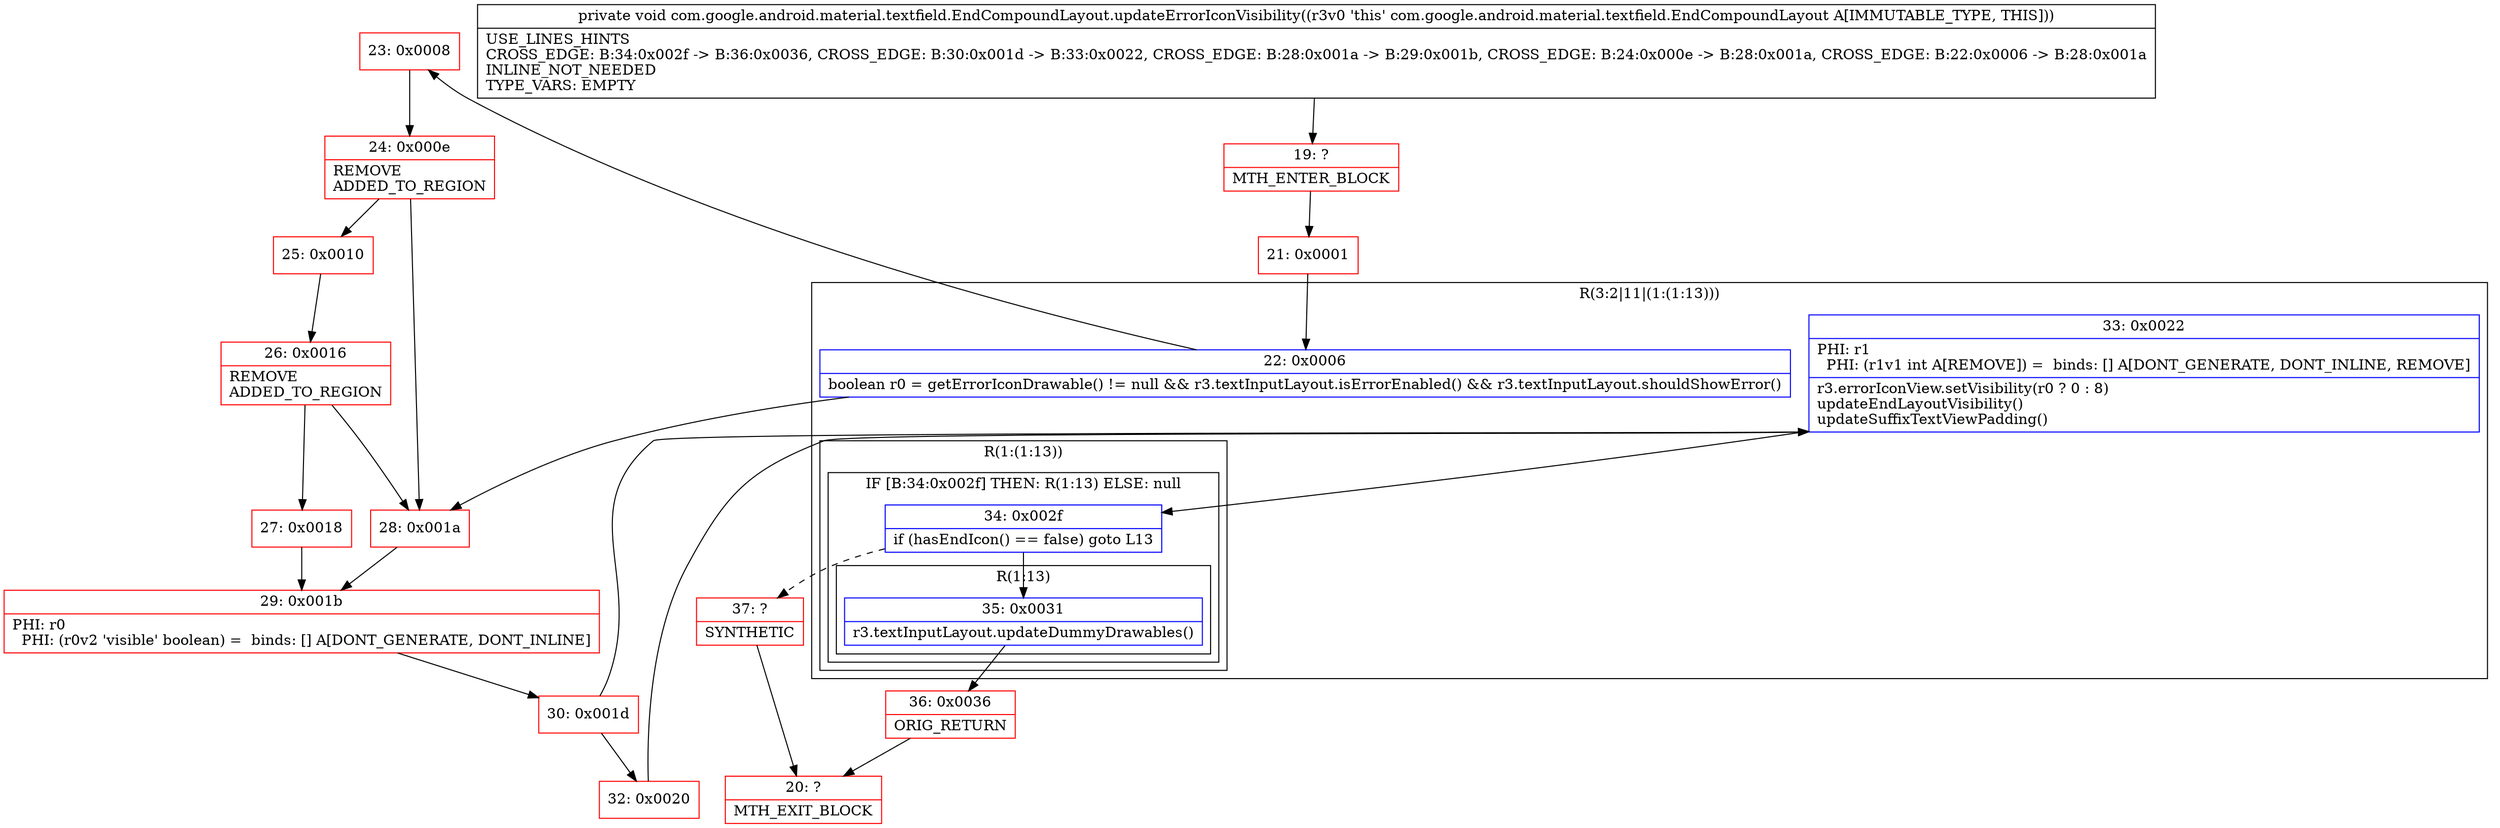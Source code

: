 digraph "CFG forcom.google.android.material.textfield.EndCompoundLayout.updateErrorIconVisibility()V" {
subgraph cluster_Region_1986638802 {
label = "R(3:2|11|(1:(1:13)))";
node [shape=record,color=blue];
Node_22 [shape=record,label="{22\:\ 0x0006|boolean r0 = getErrorIconDrawable() != null && r3.textInputLayout.isErrorEnabled() && r3.textInputLayout.shouldShowError()\l}"];
Node_33 [shape=record,label="{33\:\ 0x0022|PHI: r1 \l  PHI: (r1v1 int A[REMOVE]) =  binds: [] A[DONT_GENERATE, DONT_INLINE, REMOVE]\l|r3.errorIconView.setVisibility(r0 ? 0 : 8)\lupdateEndLayoutVisibility()\lupdateSuffixTextViewPadding()\l}"];
subgraph cluster_Region_206918257 {
label = "R(1:(1:13))";
node [shape=record,color=blue];
subgraph cluster_IfRegion_1086664101 {
label = "IF [B:34:0x002f] THEN: R(1:13) ELSE: null";
node [shape=record,color=blue];
Node_34 [shape=record,label="{34\:\ 0x002f|if (hasEndIcon() == false) goto L13\l}"];
subgraph cluster_Region_622525116 {
label = "R(1:13)";
node [shape=record,color=blue];
Node_35 [shape=record,label="{35\:\ 0x0031|r3.textInputLayout.updateDummyDrawables()\l}"];
}
}
}
}
Node_19 [shape=record,color=red,label="{19\:\ ?|MTH_ENTER_BLOCK\l}"];
Node_21 [shape=record,color=red,label="{21\:\ 0x0001}"];
Node_23 [shape=record,color=red,label="{23\:\ 0x0008}"];
Node_24 [shape=record,color=red,label="{24\:\ 0x000e|REMOVE\lADDED_TO_REGION\l}"];
Node_25 [shape=record,color=red,label="{25\:\ 0x0010}"];
Node_26 [shape=record,color=red,label="{26\:\ 0x0016|REMOVE\lADDED_TO_REGION\l}"];
Node_27 [shape=record,color=red,label="{27\:\ 0x0018}"];
Node_29 [shape=record,color=red,label="{29\:\ 0x001b|PHI: r0 \l  PHI: (r0v2 'visible' boolean) =  binds: [] A[DONT_GENERATE, DONT_INLINE]\l}"];
Node_30 [shape=record,color=red,label="{30\:\ 0x001d}"];
Node_32 [shape=record,color=red,label="{32\:\ 0x0020}"];
Node_36 [shape=record,color=red,label="{36\:\ 0x0036|ORIG_RETURN\l}"];
Node_20 [shape=record,color=red,label="{20\:\ ?|MTH_EXIT_BLOCK\l}"];
Node_37 [shape=record,color=red,label="{37\:\ ?|SYNTHETIC\l}"];
Node_28 [shape=record,color=red,label="{28\:\ 0x001a}"];
MethodNode[shape=record,label="{private void com.google.android.material.textfield.EndCompoundLayout.updateErrorIconVisibility((r3v0 'this' com.google.android.material.textfield.EndCompoundLayout A[IMMUTABLE_TYPE, THIS]))  | USE_LINES_HINTS\lCROSS_EDGE: B:34:0x002f \-\> B:36:0x0036, CROSS_EDGE: B:30:0x001d \-\> B:33:0x0022, CROSS_EDGE: B:28:0x001a \-\> B:29:0x001b, CROSS_EDGE: B:24:0x000e \-\> B:28:0x001a, CROSS_EDGE: B:22:0x0006 \-\> B:28:0x001a\lINLINE_NOT_NEEDED\lTYPE_VARS: EMPTY\l}"];
MethodNode -> Node_19;Node_22 -> Node_23;
Node_22 -> Node_28;
Node_33 -> Node_34;
Node_34 -> Node_35;
Node_34 -> Node_37[style=dashed];
Node_35 -> Node_36;
Node_19 -> Node_21;
Node_21 -> Node_22;
Node_23 -> Node_24;
Node_24 -> Node_25;
Node_24 -> Node_28;
Node_25 -> Node_26;
Node_26 -> Node_27;
Node_26 -> Node_28;
Node_27 -> Node_29;
Node_29 -> Node_30;
Node_30 -> Node_32;
Node_30 -> Node_33;
Node_32 -> Node_33;
Node_36 -> Node_20;
Node_37 -> Node_20;
Node_28 -> Node_29;
}

